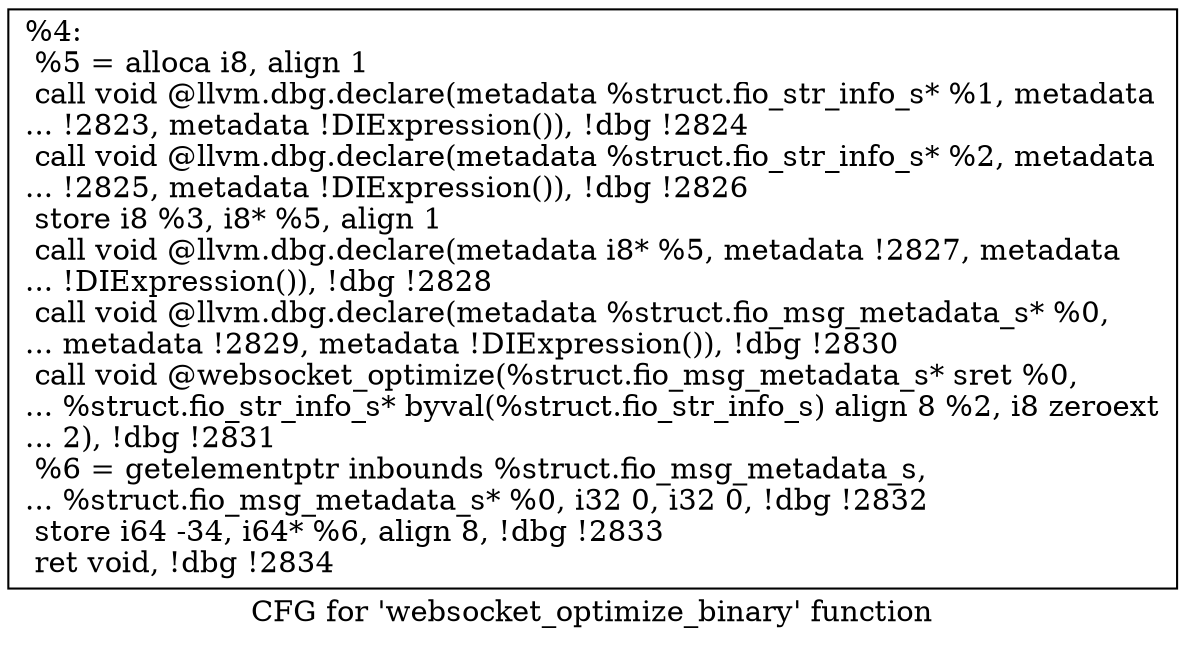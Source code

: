 digraph "CFG for 'websocket_optimize_binary' function" {
	label="CFG for 'websocket_optimize_binary' function";

	Node0x556851ee4450 [shape=record,label="{%4:\l  %5 = alloca i8, align 1\l  call void @llvm.dbg.declare(metadata %struct.fio_str_info_s* %1, metadata\l... !2823, metadata !DIExpression()), !dbg !2824\l  call void @llvm.dbg.declare(metadata %struct.fio_str_info_s* %2, metadata\l... !2825, metadata !DIExpression()), !dbg !2826\l  store i8 %3, i8* %5, align 1\l  call void @llvm.dbg.declare(metadata i8* %5, metadata !2827, metadata\l... !DIExpression()), !dbg !2828\l  call void @llvm.dbg.declare(metadata %struct.fio_msg_metadata_s* %0,\l... metadata !2829, metadata !DIExpression()), !dbg !2830\l  call void @websocket_optimize(%struct.fio_msg_metadata_s* sret %0,\l... %struct.fio_str_info_s* byval(%struct.fio_str_info_s) align 8 %2, i8 zeroext\l... 2), !dbg !2831\l  %6 = getelementptr inbounds %struct.fio_msg_metadata_s,\l... %struct.fio_msg_metadata_s* %0, i32 0, i32 0, !dbg !2832\l  store i64 -34, i64* %6, align 8, !dbg !2833\l  ret void, !dbg !2834\l}"];
}
